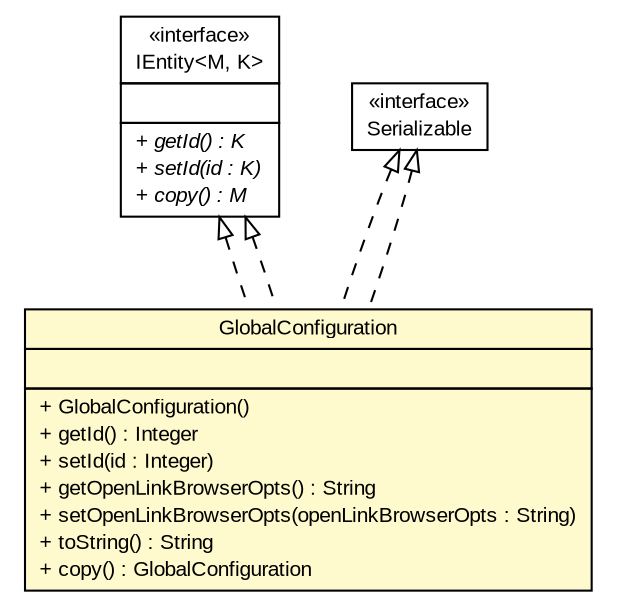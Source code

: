#!/usr/local/bin/dot
#
# Class diagram 
# Generated by UMLGraph version R5_6-24-gf6e263 (http://www.umlgraph.org/)
#

digraph G {
	edge [fontname="arial",fontsize=10,labelfontname="arial",labelfontsize=10];
	node [fontname="arial",fontsize=10,shape=plaintext];
	nodesep=0.25;
	ranksep=0.5;
	// gov.sandia.cf.model.GlobalConfiguration
	c131651 [label=<<table title="gov.sandia.cf.model.GlobalConfiguration" border="0" cellborder="1" cellspacing="0" cellpadding="2" port="p" bgcolor="lemonChiffon" href="./GlobalConfiguration.html">
		<tr><td><table border="0" cellspacing="0" cellpadding="1">
<tr><td align="center" balign="center"> GlobalConfiguration </td></tr>
		</table></td></tr>
		<tr><td><table border="0" cellspacing="0" cellpadding="1">
<tr><td align="left" balign="left">  </td></tr>
		</table></td></tr>
		<tr><td><table border="0" cellspacing="0" cellpadding="1">
<tr><td align="left" balign="left"> + GlobalConfiguration() </td></tr>
<tr><td align="left" balign="left"> + getId() : Integer </td></tr>
<tr><td align="left" balign="left"> + setId(id : Integer) </td></tr>
<tr><td align="left" balign="left"> + getOpenLinkBrowserOpts() : String </td></tr>
<tr><td align="left" balign="left"> + setOpenLinkBrowserOpts(openLinkBrowserOpts : String) </td></tr>
<tr><td align="left" balign="left"> + toString() : String </td></tr>
<tr><td align="left" balign="left"> + copy() : GlobalConfiguration </td></tr>
		</table></td></tr>
		</table>>, URL="./GlobalConfiguration.html", fontname="arial", fontcolor="black", fontsize=10.0];
	// gov.sandia.cf.model.IEntity<M, K>
	c131654 [label=<<table title="gov.sandia.cf.model.IEntity" border="0" cellborder="1" cellspacing="0" cellpadding="2" port="p" href="./IEntity.html">
		<tr><td><table border="0" cellspacing="0" cellpadding="1">
<tr><td align="center" balign="center"> &#171;interface&#187; </td></tr>
<tr><td align="center" balign="center"> IEntity&lt;M, K&gt; </td></tr>
		</table></td></tr>
		<tr><td><table border="0" cellspacing="0" cellpadding="1">
<tr><td align="left" balign="left">  </td></tr>
		</table></td></tr>
		<tr><td><table border="0" cellspacing="0" cellpadding="1">
<tr><td align="left" balign="left"><font face="arial italic" point-size="10.0"> + getId() : K </font></td></tr>
<tr><td align="left" balign="left"><font face="arial italic" point-size="10.0"> + setId(id : K) </font></td></tr>
<tr><td align="left" balign="left"><font face="arial italic" point-size="10.0"> + copy() : M </font></td></tr>
		</table></td></tr>
		</table>>, URL="./IEntity.html", fontname="arial", fontcolor="black", fontsize=10.0];
	//gov.sandia.cf.model.GlobalConfiguration implements java.io.Serializable
	c132007:p -> c131651:p [dir=back,arrowtail=empty,style=dashed];
	//gov.sandia.cf.model.GlobalConfiguration implements gov.sandia.cf.model.IEntity<M, K>
	c131654:p -> c131651:p [dir=back,arrowtail=empty,style=dashed];
	//gov.sandia.cf.model.GlobalConfiguration implements java.io.Serializable
	c132007:p -> c131651:p [dir=back,arrowtail=empty,style=dashed];
	//gov.sandia.cf.model.GlobalConfiguration implements gov.sandia.cf.model.IEntity<M, K>
	c131654:p -> c131651:p [dir=back,arrowtail=empty,style=dashed];
	// java.io.Serializable
	c132007 [label=<<table title="java.io.Serializable" border="0" cellborder="1" cellspacing="0" cellpadding="2" port="p" href="http://java.sun.com/j2se/1.4.2/docs/api/java/io/Serializable.html">
		<tr><td><table border="0" cellspacing="0" cellpadding="1">
<tr><td align="center" balign="center"> &#171;interface&#187; </td></tr>
<tr><td align="center" balign="center"> Serializable </td></tr>
		</table></td></tr>
		</table>>, URL="http://java.sun.com/j2se/1.4.2/docs/api/java/io/Serializable.html", fontname="arial", fontcolor="black", fontsize=10.0];
}

